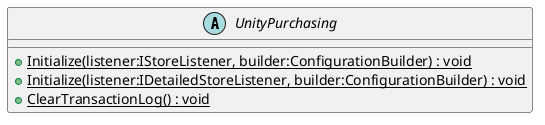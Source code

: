 @startuml
abstract class UnityPurchasing {
    + {static} Initialize(listener:IStoreListener, builder:ConfigurationBuilder) : void
    + {static} Initialize(listener:IDetailedStoreListener, builder:ConfigurationBuilder) : void
    + {static} ClearTransactionLog() : void
}
@enduml
